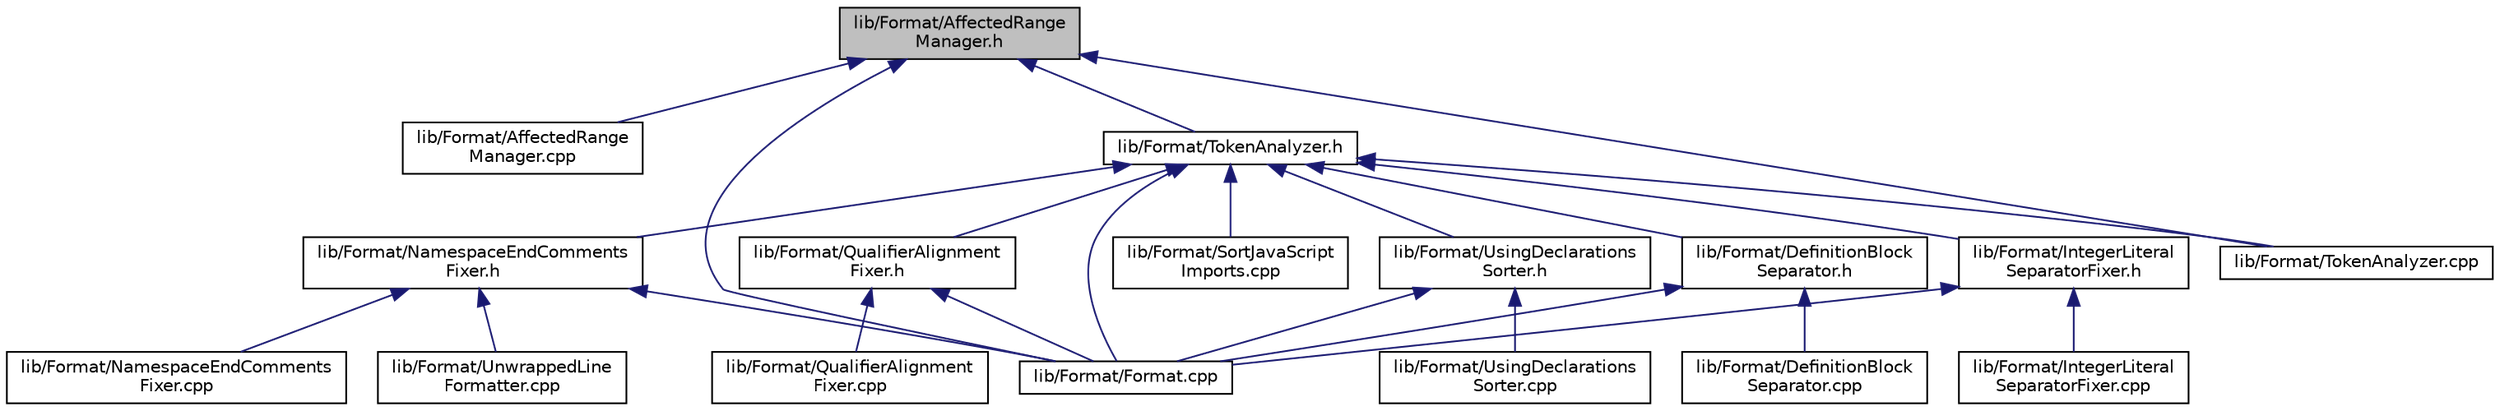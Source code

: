 digraph "lib/Format/AffectedRangeManager.h"
{
 // LATEX_PDF_SIZE
  bgcolor="transparent";
  edge [fontname="Helvetica",fontsize="10",labelfontname="Helvetica",labelfontsize="10"];
  node [fontname="Helvetica",fontsize="10",shape=record];
  Node1 [label="lib/Format/AffectedRange\lManager.h",height=0.2,width=0.4,color="black", fillcolor="grey75", style="filled", fontcolor="black",tooltip=" "];
  Node1 -> Node2 [dir="back",color="midnightblue",fontsize="10",style="solid",fontname="Helvetica"];
  Node2 [label="lib/Format/AffectedRange\lManager.cpp",height=0.2,width=0.4,color="black",URL="$AffectedRangeManager_8cpp.html",tooltip=" "];
  Node1 -> Node3 [dir="back",color="midnightblue",fontsize="10",style="solid",fontname="Helvetica"];
  Node3 [label="lib/Format/TokenAnalyzer.h",height=0.2,width=0.4,color="black",URL="$TokenAnalyzer_8h.html",tooltip=" "];
  Node3 -> Node4 [dir="back",color="midnightblue",fontsize="10",style="solid",fontname="Helvetica"];
  Node4 [label="lib/Format/DefinitionBlock\lSeparator.h",height=0.2,width=0.4,color="black",URL="$DefinitionBlockSeparator_8h.html",tooltip=" "];
  Node4 -> Node5 [dir="back",color="midnightblue",fontsize="10",style="solid",fontname="Helvetica"];
  Node5 [label="lib/Format/DefinitionBlock\lSeparator.cpp",height=0.2,width=0.4,color="black",URL="$DefinitionBlockSeparator_8cpp.html",tooltip=" "];
  Node4 -> Node6 [dir="back",color="midnightblue",fontsize="10",style="solid",fontname="Helvetica"];
  Node6 [label="lib/Format/Format.cpp",height=0.2,width=0.4,color="black",URL="$Format_8cpp.html",tooltip=" "];
  Node3 -> Node7 [dir="back",color="midnightblue",fontsize="10",style="solid",fontname="Helvetica"];
  Node7 [label="lib/Format/IntegerLiteral\lSeparatorFixer.h",height=0.2,width=0.4,color="black",URL="$IntegerLiteralSeparatorFixer_8h.html",tooltip=" "];
  Node7 -> Node6 [dir="back",color="midnightblue",fontsize="10",style="solid",fontname="Helvetica"];
  Node7 -> Node8 [dir="back",color="midnightblue",fontsize="10",style="solid",fontname="Helvetica"];
  Node8 [label="lib/Format/IntegerLiteral\lSeparatorFixer.cpp",height=0.2,width=0.4,color="black",URL="$IntegerLiteralSeparatorFixer_8cpp.html",tooltip=" "];
  Node3 -> Node9 [dir="back",color="midnightblue",fontsize="10",style="solid",fontname="Helvetica"];
  Node9 [label="lib/Format/NamespaceEndComments\lFixer.h",height=0.2,width=0.4,color="black",URL="$NamespaceEndCommentsFixer_8h.html",tooltip=" "];
  Node9 -> Node6 [dir="back",color="midnightblue",fontsize="10",style="solid",fontname="Helvetica"];
  Node9 -> Node10 [dir="back",color="midnightblue",fontsize="10",style="solid",fontname="Helvetica"];
  Node10 [label="lib/Format/NamespaceEndComments\lFixer.cpp",height=0.2,width=0.4,color="black",URL="$NamespaceEndCommentsFixer_8cpp.html",tooltip=" "];
  Node9 -> Node11 [dir="back",color="midnightblue",fontsize="10",style="solid",fontname="Helvetica"];
  Node11 [label="lib/Format/UnwrappedLine\lFormatter.cpp",height=0.2,width=0.4,color="black",URL="$UnwrappedLineFormatter_8cpp.html",tooltip=" "];
  Node3 -> Node12 [dir="back",color="midnightblue",fontsize="10",style="solid",fontname="Helvetica"];
  Node12 [label="lib/Format/QualifierAlignment\lFixer.h",height=0.2,width=0.4,color="black",URL="$QualifierAlignmentFixer_8h.html",tooltip=" "];
  Node12 -> Node6 [dir="back",color="midnightblue",fontsize="10",style="solid",fontname="Helvetica"];
  Node12 -> Node13 [dir="back",color="midnightblue",fontsize="10",style="solid",fontname="Helvetica"];
  Node13 [label="lib/Format/QualifierAlignment\lFixer.cpp",height=0.2,width=0.4,color="black",URL="$QualifierAlignmentFixer_8cpp.html",tooltip=" "];
  Node3 -> Node6 [dir="back",color="midnightblue",fontsize="10",style="solid",fontname="Helvetica"];
  Node3 -> Node14 [dir="back",color="midnightblue",fontsize="10",style="solid",fontname="Helvetica"];
  Node14 [label="lib/Format/UsingDeclarations\lSorter.h",height=0.2,width=0.4,color="black",URL="$UsingDeclarationsSorter_8h.html",tooltip=" "];
  Node14 -> Node6 [dir="back",color="midnightblue",fontsize="10",style="solid",fontname="Helvetica"];
  Node14 -> Node15 [dir="back",color="midnightblue",fontsize="10",style="solid",fontname="Helvetica"];
  Node15 [label="lib/Format/UsingDeclarations\lSorter.cpp",height=0.2,width=0.4,color="black",URL="$UsingDeclarationsSorter_8cpp.html",tooltip=" "];
  Node3 -> Node16 [dir="back",color="midnightblue",fontsize="10",style="solid",fontname="Helvetica"];
  Node16 [label="lib/Format/SortJavaScript\lImports.cpp",height=0.2,width=0.4,color="black",URL="$SortJavaScriptImports_8cpp.html",tooltip=" "];
  Node3 -> Node17 [dir="back",color="midnightblue",fontsize="10",style="solid",fontname="Helvetica"];
  Node17 [label="lib/Format/TokenAnalyzer.cpp",height=0.2,width=0.4,color="black",URL="$TokenAnalyzer_8cpp.html",tooltip=" "];
  Node1 -> Node6 [dir="back",color="midnightblue",fontsize="10",style="solid",fontname="Helvetica"];
  Node1 -> Node17 [dir="back",color="midnightblue",fontsize="10",style="solid",fontname="Helvetica"];
}

